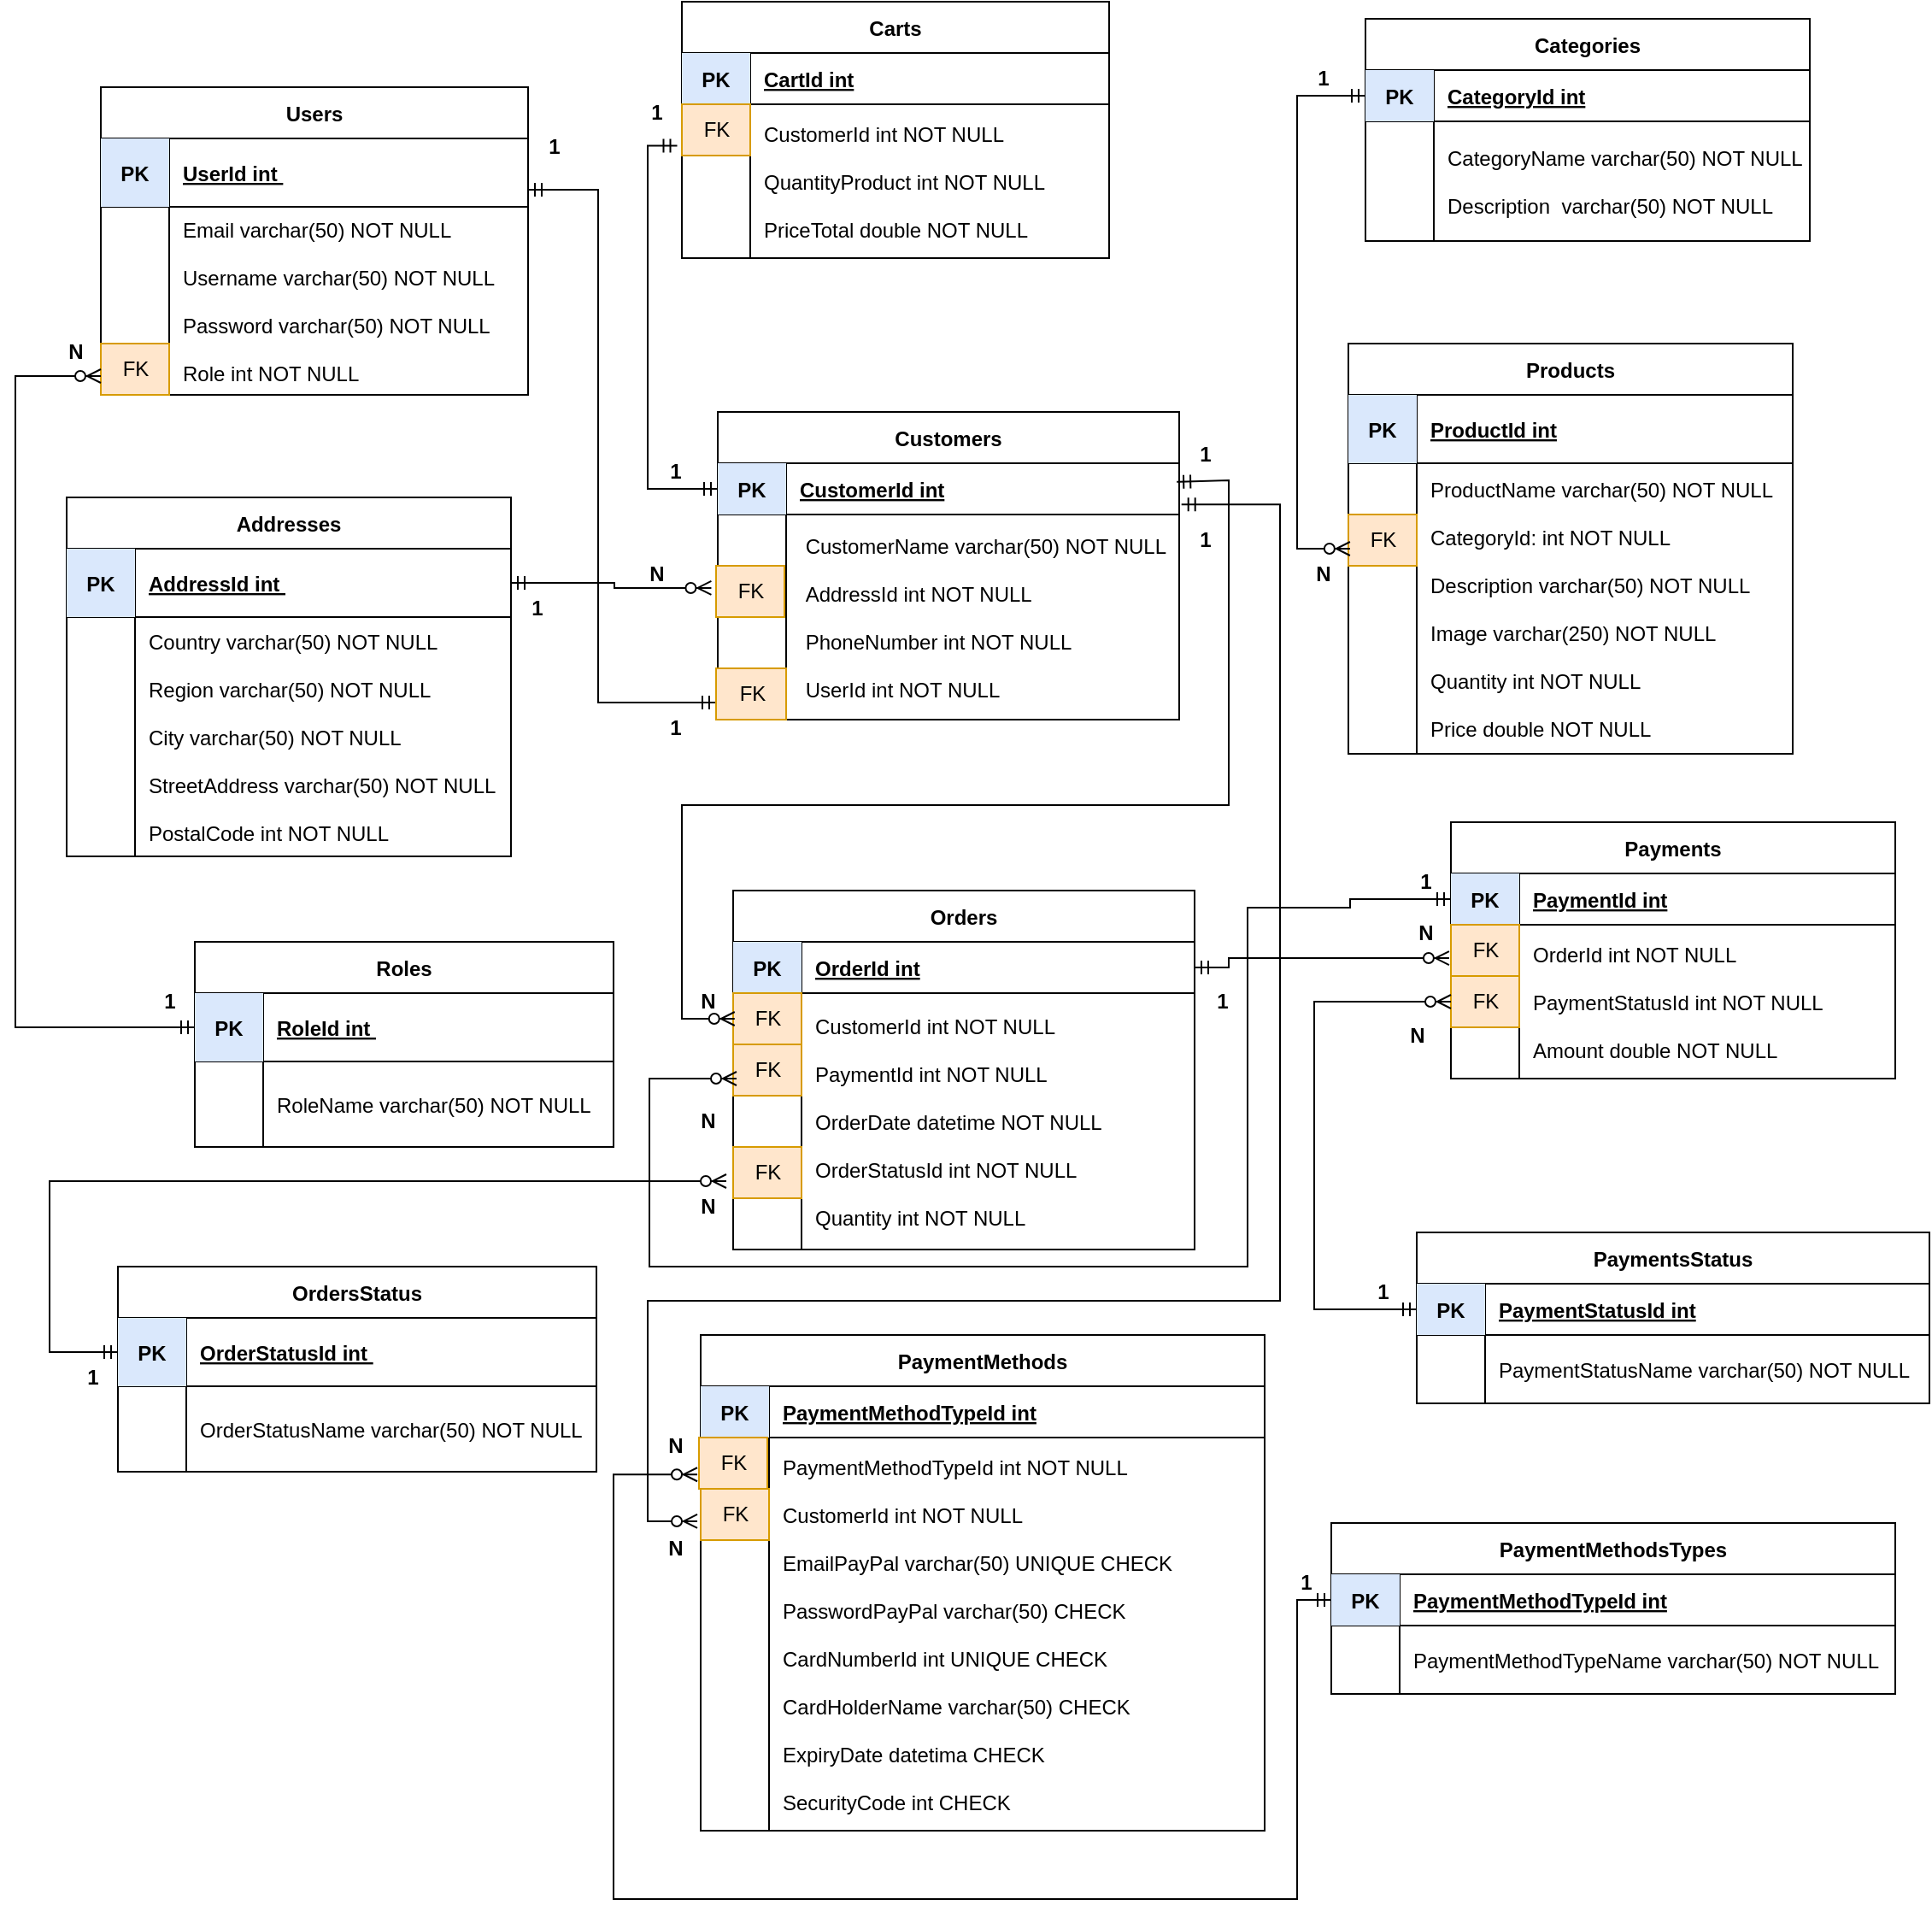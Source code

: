 <mxfile version="24.6.4" type="device">
  <diagram id="R2lEEEUBdFMjLlhIrx00" name="Page-1">
    <mxGraphModel dx="1050" dy="629" grid="1" gridSize="10" guides="1" tooltips="1" connect="1" arrows="1" fold="1" page="1" pageScale="1" pageWidth="850" pageHeight="1100" math="0" shadow="0" extFonts="Permanent Marker^https://fonts.googleapis.com/css?family=Permanent+Marker">
      <root>
        <mxCell id="0" />
        <mxCell id="1" parent="0" />
        <mxCell id="C-vyLk0tnHw3VtMMgP7b-2" value="Carts" style="shape=table;startSize=30;container=1;collapsible=1;childLayout=tableLayout;fixedRows=1;rowLines=0;fontStyle=1;align=center;resizeLast=1;" parent="1" vertex="1">
          <mxGeometry x="450" y="120" width="250" height="150" as="geometry" />
        </mxCell>
        <mxCell id="C-vyLk0tnHw3VtMMgP7b-3" value="" style="shape=partialRectangle;collapsible=0;dropTarget=0;pointerEvents=0;fillColor=none;points=[[0,0.5],[1,0.5]];portConstraint=eastwest;top=0;left=0;right=0;bottom=1;" parent="C-vyLk0tnHw3VtMMgP7b-2" vertex="1">
          <mxGeometry y="30" width="250" height="30" as="geometry" />
        </mxCell>
        <mxCell id="C-vyLk0tnHw3VtMMgP7b-4" value="PK" style="shape=partialRectangle;overflow=hidden;connectable=0;fillColor=#dae8fc;top=0;left=0;bottom=0;right=0;fontStyle=1;strokeColor=#6c8ebf;" parent="C-vyLk0tnHw3VtMMgP7b-3" vertex="1">
          <mxGeometry width="40" height="30" as="geometry">
            <mxRectangle width="40" height="30" as="alternateBounds" />
          </mxGeometry>
        </mxCell>
        <mxCell id="C-vyLk0tnHw3VtMMgP7b-5" value="CartId int" style="shape=partialRectangle;overflow=hidden;connectable=0;fillColor=none;top=0;left=0;bottom=0;right=0;align=left;spacingLeft=6;fontStyle=5;" parent="C-vyLk0tnHw3VtMMgP7b-3" vertex="1">
          <mxGeometry x="40" width="210" height="30" as="geometry">
            <mxRectangle width="210" height="30" as="alternateBounds" />
          </mxGeometry>
        </mxCell>
        <mxCell id="C-vyLk0tnHw3VtMMgP7b-9" value="" style="shape=partialRectangle;collapsible=0;dropTarget=0;pointerEvents=0;fillColor=none;points=[[0,0.5],[1,0.5]];portConstraint=eastwest;top=0;left=0;right=0;bottom=0;" parent="C-vyLk0tnHw3VtMMgP7b-2" vertex="1">
          <mxGeometry y="60" width="250" height="90" as="geometry" />
        </mxCell>
        <mxCell id="C-vyLk0tnHw3VtMMgP7b-10" value="" style="shape=partialRectangle;overflow=hidden;connectable=0;fillColor=none;top=0;left=0;bottom=0;right=0;" parent="C-vyLk0tnHw3VtMMgP7b-9" vertex="1">
          <mxGeometry width="40" height="90" as="geometry">
            <mxRectangle width="40" height="90" as="alternateBounds" />
          </mxGeometry>
        </mxCell>
        <mxCell id="C-vyLk0tnHw3VtMMgP7b-11" value="CustomerId int NOT NULL&#xa;&#xa;QuantityProduct int NOT NULL&#xa;&#xa;PriceTotal double NOT NULL" style="shape=partialRectangle;overflow=hidden;connectable=0;fillColor=none;top=0;left=0;bottom=0;right=0;align=left;spacingLeft=6;" parent="C-vyLk0tnHw3VtMMgP7b-9" vertex="1">
          <mxGeometry x="40" width="210" height="90" as="geometry">
            <mxRectangle width="210" height="90" as="alternateBounds" />
          </mxGeometry>
        </mxCell>
        <mxCell id="A0Pm9XfwY5P06-nTeu7w-6" value="Addresses" style="shape=table;startSize=30;container=1;collapsible=1;childLayout=tableLayout;fixedRows=1;rowLines=0;fontStyle=1;align=center;resizeLast=1;" parent="1" vertex="1">
          <mxGeometry x="90" y="410" width="260" height="210" as="geometry" />
        </mxCell>
        <mxCell id="A0Pm9XfwY5P06-nTeu7w-7" value="" style="shape=partialRectangle;collapsible=0;dropTarget=0;pointerEvents=0;fillColor=none;points=[[0,0.5],[1,0.5]];portConstraint=eastwest;top=0;left=0;right=0;bottom=1;" parent="A0Pm9XfwY5P06-nTeu7w-6" vertex="1">
          <mxGeometry y="30" width="260" height="40" as="geometry" />
        </mxCell>
        <mxCell id="A0Pm9XfwY5P06-nTeu7w-8" value="PK" style="shape=partialRectangle;overflow=hidden;connectable=0;fillColor=#dae8fc;top=0;left=0;bottom=0;right=0;fontStyle=1;strokeColor=#6c8ebf;" parent="A0Pm9XfwY5P06-nTeu7w-7" vertex="1">
          <mxGeometry width="40" height="40" as="geometry">
            <mxRectangle width="40" height="40" as="alternateBounds" />
          </mxGeometry>
        </mxCell>
        <mxCell id="A0Pm9XfwY5P06-nTeu7w-9" value="AddressId int " style="shape=partialRectangle;overflow=hidden;connectable=0;fillColor=none;top=0;left=0;bottom=0;right=0;align=left;spacingLeft=6;fontStyle=5;" parent="A0Pm9XfwY5P06-nTeu7w-7" vertex="1">
          <mxGeometry x="40" width="220" height="40" as="geometry">
            <mxRectangle width="220" height="40" as="alternateBounds" />
          </mxGeometry>
        </mxCell>
        <mxCell id="A0Pm9XfwY5P06-nTeu7w-10" value="" style="shape=partialRectangle;collapsible=0;dropTarget=0;pointerEvents=0;fillColor=none;points=[[0,0.5],[1,0.5]];portConstraint=eastwest;top=0;left=0;right=0;bottom=0;" parent="A0Pm9XfwY5P06-nTeu7w-6" vertex="1">
          <mxGeometry y="70" width="260" height="140" as="geometry" />
        </mxCell>
        <mxCell id="A0Pm9XfwY5P06-nTeu7w-11" value="" style="shape=partialRectangle;overflow=hidden;connectable=0;fillColor=none;top=0;left=0;bottom=0;right=0;" parent="A0Pm9XfwY5P06-nTeu7w-10" vertex="1">
          <mxGeometry width="40" height="140" as="geometry">
            <mxRectangle width="40" height="140" as="alternateBounds" />
          </mxGeometry>
        </mxCell>
        <mxCell id="A0Pm9XfwY5P06-nTeu7w-12" value="Country varchar(50) NOT NULL&#xa;&#xa;Region varchar(50) NOT NULL&#xa;&#xa;City varchar(50) NOT NULL&#xa;&#xa;StreetAddress varchar(50) NOT NULL&#xa;&#xa;PostalCode int NOT NULL" style="shape=partialRectangle;overflow=hidden;connectable=0;fillColor=none;top=0;left=0;bottom=0;right=0;align=left;spacingLeft=6;" parent="A0Pm9XfwY5P06-nTeu7w-10" vertex="1">
          <mxGeometry x="40" width="220" height="140" as="geometry">
            <mxRectangle width="220" height="140" as="alternateBounds" />
          </mxGeometry>
        </mxCell>
        <mxCell id="A0Pm9XfwY5P06-nTeu7w-13" value="Roles" style="shape=table;startSize=30;container=1;collapsible=1;childLayout=tableLayout;fixedRows=1;rowLines=0;fontStyle=1;align=center;resizeLast=1;" parent="1" vertex="1">
          <mxGeometry x="165" y="670" width="245" height="120" as="geometry" />
        </mxCell>
        <mxCell id="A0Pm9XfwY5P06-nTeu7w-14" value="" style="shape=partialRectangle;collapsible=0;dropTarget=0;pointerEvents=0;fillColor=none;points=[[0,0.5],[1,0.5]];portConstraint=eastwest;top=0;left=0;right=0;bottom=1;" parent="A0Pm9XfwY5P06-nTeu7w-13" vertex="1">
          <mxGeometry y="30" width="245" height="40" as="geometry" />
        </mxCell>
        <mxCell id="A0Pm9XfwY5P06-nTeu7w-15" value="PK" style="shape=partialRectangle;overflow=hidden;connectable=0;fillColor=#dae8fc;top=0;left=0;bottom=0;right=0;fontStyle=1;strokeColor=#6c8ebf;" parent="A0Pm9XfwY5P06-nTeu7w-14" vertex="1">
          <mxGeometry width="40" height="40" as="geometry">
            <mxRectangle width="40" height="40" as="alternateBounds" />
          </mxGeometry>
        </mxCell>
        <mxCell id="A0Pm9XfwY5P06-nTeu7w-16" value="RoleId int " style="shape=partialRectangle;overflow=hidden;connectable=0;fillColor=none;top=0;left=0;bottom=0;right=0;align=left;spacingLeft=6;fontStyle=5;" parent="A0Pm9XfwY5P06-nTeu7w-14" vertex="1">
          <mxGeometry x="40" width="205" height="40" as="geometry">
            <mxRectangle width="205" height="40" as="alternateBounds" />
          </mxGeometry>
        </mxCell>
        <mxCell id="A0Pm9XfwY5P06-nTeu7w-17" value="" style="shape=partialRectangle;collapsible=0;dropTarget=0;pointerEvents=0;fillColor=none;points=[[0,0.5],[1,0.5]];portConstraint=eastwest;top=0;left=0;right=0;bottom=0;" parent="A0Pm9XfwY5P06-nTeu7w-13" vertex="1">
          <mxGeometry y="70" width="245" height="50" as="geometry" />
        </mxCell>
        <mxCell id="A0Pm9XfwY5P06-nTeu7w-18" value="" style="shape=partialRectangle;overflow=hidden;connectable=0;fillColor=none;top=0;left=0;bottom=0;right=0;" parent="A0Pm9XfwY5P06-nTeu7w-17" vertex="1">
          <mxGeometry width="40" height="50" as="geometry">
            <mxRectangle width="40" height="50" as="alternateBounds" />
          </mxGeometry>
        </mxCell>
        <mxCell id="A0Pm9XfwY5P06-nTeu7w-19" value="RoleName varchar(50) NOT NULL" style="shape=partialRectangle;overflow=hidden;connectable=0;fillColor=none;top=0;left=0;bottom=0;right=0;align=left;spacingLeft=6;" parent="A0Pm9XfwY5P06-nTeu7w-17" vertex="1">
          <mxGeometry x="40" width="205" height="50" as="geometry">
            <mxRectangle width="205" height="50" as="alternateBounds" />
          </mxGeometry>
        </mxCell>
        <mxCell id="A0Pm9XfwY5P06-nTeu7w-20" value="OrdersStatus" style="shape=table;startSize=30;container=1;collapsible=1;childLayout=tableLayout;fixedRows=1;rowLines=0;fontStyle=1;align=center;resizeLast=1;" parent="1" vertex="1">
          <mxGeometry x="120" y="860" width="280" height="120" as="geometry" />
        </mxCell>
        <mxCell id="A0Pm9XfwY5P06-nTeu7w-21" value="" style="shape=partialRectangle;collapsible=0;dropTarget=0;pointerEvents=0;fillColor=none;points=[[0,0.5],[1,0.5]];portConstraint=eastwest;top=0;left=0;right=0;bottom=1;" parent="A0Pm9XfwY5P06-nTeu7w-20" vertex="1">
          <mxGeometry y="30" width="280" height="40" as="geometry" />
        </mxCell>
        <mxCell id="A0Pm9XfwY5P06-nTeu7w-22" value="PK" style="shape=partialRectangle;overflow=hidden;connectable=0;fillColor=#dae8fc;top=0;left=0;bottom=0;right=0;fontStyle=1;strokeColor=#6c8ebf;" parent="A0Pm9XfwY5P06-nTeu7w-21" vertex="1">
          <mxGeometry width="40" height="40" as="geometry">
            <mxRectangle width="40" height="40" as="alternateBounds" />
          </mxGeometry>
        </mxCell>
        <mxCell id="A0Pm9XfwY5P06-nTeu7w-23" value="OrderStatusId int " style="shape=partialRectangle;overflow=hidden;connectable=0;fillColor=none;top=0;left=0;bottom=0;right=0;align=left;spacingLeft=6;fontStyle=5;" parent="A0Pm9XfwY5P06-nTeu7w-21" vertex="1">
          <mxGeometry x="40" width="240" height="40" as="geometry">
            <mxRectangle width="240" height="40" as="alternateBounds" />
          </mxGeometry>
        </mxCell>
        <mxCell id="A0Pm9XfwY5P06-nTeu7w-24" value="" style="shape=partialRectangle;collapsible=0;dropTarget=0;pointerEvents=0;fillColor=none;points=[[0,0.5],[1,0.5]];portConstraint=eastwest;top=0;left=0;right=0;bottom=0;" parent="A0Pm9XfwY5P06-nTeu7w-20" vertex="1">
          <mxGeometry y="70" width="280" height="50" as="geometry" />
        </mxCell>
        <mxCell id="A0Pm9XfwY5P06-nTeu7w-25" value="" style="shape=partialRectangle;overflow=hidden;connectable=0;fillColor=none;top=0;left=0;bottom=0;right=0;" parent="A0Pm9XfwY5P06-nTeu7w-24" vertex="1">
          <mxGeometry width="40" height="50" as="geometry">
            <mxRectangle width="40" height="50" as="alternateBounds" />
          </mxGeometry>
        </mxCell>
        <mxCell id="A0Pm9XfwY5P06-nTeu7w-26" value="OrderStatusName varchar(50) NOT NULL" style="shape=partialRectangle;overflow=hidden;connectable=0;fillColor=none;top=0;left=0;bottom=0;right=0;align=left;spacingLeft=6;" parent="A0Pm9XfwY5P06-nTeu7w-24" vertex="1">
          <mxGeometry x="40" width="240" height="50" as="geometry">
            <mxRectangle width="240" height="50" as="alternateBounds" />
          </mxGeometry>
        </mxCell>
        <mxCell id="A0Pm9XfwY5P06-nTeu7w-35" value="FK" style="text;html=1;align=center;verticalAlign=middle;resizable=0;points=[];autosize=1;strokeColor=#d79b00;fillColor=#ffe6cc;movable=0;rotatable=0;deletable=0;editable=0;locked=1;connectable=0;" parent="1" vertex="1">
          <mxGeometry x="450" y="180" width="40" height="30" as="geometry" />
        </mxCell>
        <mxCell id="A0Pm9XfwY5P06-nTeu7w-57" value="Categories" style="shape=table;startSize=30;container=1;collapsible=1;childLayout=tableLayout;fixedRows=1;rowLines=0;fontStyle=1;align=center;resizeLast=1;" parent="1" vertex="1">
          <mxGeometry x="850" y="130" width="260" height="130" as="geometry" />
        </mxCell>
        <mxCell id="A0Pm9XfwY5P06-nTeu7w-58" value="" style="shape=partialRectangle;collapsible=0;dropTarget=0;pointerEvents=0;fillColor=none;points=[[0,0.5],[1,0.5]];portConstraint=eastwest;top=0;left=0;right=0;bottom=1;" parent="A0Pm9XfwY5P06-nTeu7w-57" vertex="1">
          <mxGeometry y="30" width="260" height="30" as="geometry" />
        </mxCell>
        <mxCell id="A0Pm9XfwY5P06-nTeu7w-59" value="PK" style="shape=partialRectangle;overflow=hidden;connectable=0;fillColor=#dae8fc;top=0;left=0;bottom=0;right=0;fontStyle=1;strokeColor=#6c8ebf;" parent="A0Pm9XfwY5P06-nTeu7w-58" vertex="1">
          <mxGeometry width="40" height="30" as="geometry">
            <mxRectangle width="40" height="30" as="alternateBounds" />
          </mxGeometry>
        </mxCell>
        <mxCell id="A0Pm9XfwY5P06-nTeu7w-60" value="CategoryId int" style="shape=partialRectangle;overflow=hidden;connectable=0;fillColor=none;top=0;left=0;bottom=0;right=0;align=left;spacingLeft=6;fontStyle=5;" parent="A0Pm9XfwY5P06-nTeu7w-58" vertex="1">
          <mxGeometry x="40" width="220" height="30" as="geometry">
            <mxRectangle width="220" height="30" as="alternateBounds" />
          </mxGeometry>
        </mxCell>
        <mxCell id="A0Pm9XfwY5P06-nTeu7w-61" value="" style="shape=partialRectangle;collapsible=0;dropTarget=0;pointerEvents=0;fillColor=none;points=[[0,0.5],[1,0.5]];portConstraint=eastwest;top=0;left=0;right=0;bottom=0;" parent="A0Pm9XfwY5P06-nTeu7w-57" vertex="1">
          <mxGeometry y="60" width="260" height="70" as="geometry" />
        </mxCell>
        <mxCell id="A0Pm9XfwY5P06-nTeu7w-62" value="" style="shape=partialRectangle;overflow=hidden;connectable=0;fillColor=none;top=0;left=0;bottom=0;right=0;" parent="A0Pm9XfwY5P06-nTeu7w-61" vertex="1">
          <mxGeometry width="40" height="70" as="geometry">
            <mxRectangle width="40" height="70" as="alternateBounds" />
          </mxGeometry>
        </mxCell>
        <mxCell id="A0Pm9XfwY5P06-nTeu7w-63" value="CategoryName varchar(50) NOT NULL&#xa;&#xa;Description  varchar(50) NOT NULL" style="shape=partialRectangle;overflow=hidden;connectable=0;fillColor=none;top=0;left=0;bottom=0;right=0;align=left;spacingLeft=6;" parent="A0Pm9XfwY5P06-nTeu7w-61" vertex="1">
          <mxGeometry x="40" width="220" height="70" as="geometry">
            <mxRectangle width="220" height="70" as="alternateBounds" />
          </mxGeometry>
        </mxCell>
        <mxCell id="A0Pm9XfwY5P06-nTeu7w-64" value="Products" style="shape=table;startSize=30;container=1;collapsible=1;childLayout=tableLayout;fixedRows=1;rowLines=0;fontStyle=1;align=center;resizeLast=1;" parent="1" vertex="1">
          <mxGeometry x="840" y="320" width="260" height="240" as="geometry" />
        </mxCell>
        <mxCell id="A0Pm9XfwY5P06-nTeu7w-65" value="" style="shape=partialRectangle;collapsible=0;dropTarget=0;pointerEvents=0;fillColor=none;points=[[0,0.5],[1,0.5]];portConstraint=eastwest;top=0;left=0;right=0;bottom=1;" parent="A0Pm9XfwY5P06-nTeu7w-64" vertex="1">
          <mxGeometry y="30" width="260" height="40" as="geometry" />
        </mxCell>
        <mxCell id="A0Pm9XfwY5P06-nTeu7w-66" value="PK" style="shape=partialRectangle;overflow=hidden;connectable=0;fillColor=#dae8fc;top=0;left=0;bottom=0;right=0;fontStyle=1;strokeColor=#6c8ebf;" parent="A0Pm9XfwY5P06-nTeu7w-65" vertex="1">
          <mxGeometry width="40" height="40" as="geometry">
            <mxRectangle width="40" height="40" as="alternateBounds" />
          </mxGeometry>
        </mxCell>
        <mxCell id="A0Pm9XfwY5P06-nTeu7w-67" value="ProductId int" style="shape=partialRectangle;overflow=hidden;connectable=0;fillColor=none;top=0;left=0;bottom=0;right=0;align=left;spacingLeft=6;fontStyle=5;" parent="A0Pm9XfwY5P06-nTeu7w-65" vertex="1">
          <mxGeometry x="40" width="220" height="40" as="geometry">
            <mxRectangle width="220" height="40" as="alternateBounds" />
          </mxGeometry>
        </mxCell>
        <mxCell id="A0Pm9XfwY5P06-nTeu7w-68" value="" style="shape=partialRectangle;collapsible=0;dropTarget=0;pointerEvents=0;fillColor=none;points=[[0,0.5],[1,0.5]];portConstraint=eastwest;top=0;left=0;right=0;bottom=0;" parent="A0Pm9XfwY5P06-nTeu7w-64" vertex="1">
          <mxGeometry y="70" width="260" height="170" as="geometry" />
        </mxCell>
        <mxCell id="A0Pm9XfwY5P06-nTeu7w-69" value="" style="shape=partialRectangle;overflow=hidden;connectable=0;fillColor=none;top=0;left=0;bottom=0;right=0;" parent="A0Pm9XfwY5P06-nTeu7w-68" vertex="1">
          <mxGeometry width="40" height="170" as="geometry">
            <mxRectangle width="40" height="170" as="alternateBounds" />
          </mxGeometry>
        </mxCell>
        <mxCell id="A0Pm9XfwY5P06-nTeu7w-70" value="ProductName varchar(50) NOT NULL&#xa;&#xa;CategoryId: int NOT NULL&#xa;&#xa;Description varchar(50) NOT NULL&#xa;&#xa;Image varchar(250) NOT NULL&#xa;&#xa;Quantity int NOT NULL&#xa;&#xa;Price double NOT NULL" style="shape=partialRectangle;overflow=hidden;connectable=0;fillColor=none;top=0;left=0;bottom=0;right=0;align=left;spacingLeft=6;" parent="A0Pm9XfwY5P06-nTeu7w-68" vertex="1">
          <mxGeometry x="40" width="220" height="170" as="geometry">
            <mxRectangle width="220" height="170" as="alternateBounds" />
          </mxGeometry>
        </mxCell>
        <mxCell id="A0Pm9XfwY5P06-nTeu7w-71" value="FK" style="text;html=1;align=center;verticalAlign=middle;resizable=0;points=[];autosize=1;strokeColor=#d79b00;fillColor=#ffe6cc;movable=0;rotatable=0;deletable=0;editable=0;locked=1;connectable=0;" parent="1" vertex="1">
          <mxGeometry x="840" y="420" width="40" height="30" as="geometry" />
        </mxCell>
        <mxCell id="A0Pm9XfwY5P06-nTeu7w-72" value="Payments" style="shape=table;startSize=30;container=1;collapsible=1;childLayout=tableLayout;fixedRows=1;rowLines=0;fontStyle=1;align=center;resizeLast=1;" parent="1" vertex="1">
          <mxGeometry x="900" y="600" width="260" height="150" as="geometry" />
        </mxCell>
        <mxCell id="A0Pm9XfwY5P06-nTeu7w-73" value="" style="shape=partialRectangle;collapsible=0;dropTarget=0;pointerEvents=0;fillColor=none;points=[[0,0.5],[1,0.5]];portConstraint=eastwest;top=0;left=0;right=0;bottom=1;" parent="A0Pm9XfwY5P06-nTeu7w-72" vertex="1">
          <mxGeometry y="30" width="260" height="30" as="geometry" />
        </mxCell>
        <mxCell id="A0Pm9XfwY5P06-nTeu7w-74" value="PK" style="shape=partialRectangle;overflow=hidden;connectable=0;fillColor=#dae8fc;top=0;left=0;bottom=0;right=0;fontStyle=1;strokeColor=#6c8ebf;" parent="A0Pm9XfwY5P06-nTeu7w-73" vertex="1">
          <mxGeometry width="40" height="30" as="geometry">
            <mxRectangle width="40" height="30" as="alternateBounds" />
          </mxGeometry>
        </mxCell>
        <mxCell id="A0Pm9XfwY5P06-nTeu7w-75" value="PaymentId int" style="shape=partialRectangle;overflow=hidden;connectable=0;fillColor=none;top=0;left=0;bottom=0;right=0;align=left;spacingLeft=6;fontStyle=5;" parent="A0Pm9XfwY5P06-nTeu7w-73" vertex="1">
          <mxGeometry x="40" width="220" height="30" as="geometry">
            <mxRectangle width="220" height="30" as="alternateBounds" />
          </mxGeometry>
        </mxCell>
        <mxCell id="A0Pm9XfwY5P06-nTeu7w-76" value="" style="shape=partialRectangle;collapsible=0;dropTarget=0;pointerEvents=0;fillColor=none;points=[[0,0.5],[1,0.5]];portConstraint=eastwest;top=0;left=0;right=0;bottom=0;" parent="A0Pm9XfwY5P06-nTeu7w-72" vertex="1">
          <mxGeometry y="60" width="260" height="90" as="geometry" />
        </mxCell>
        <mxCell id="A0Pm9XfwY5P06-nTeu7w-77" value="" style="shape=partialRectangle;overflow=hidden;connectable=0;fillColor=none;top=0;left=0;bottom=0;right=0;" parent="A0Pm9XfwY5P06-nTeu7w-76" vertex="1">
          <mxGeometry width="40" height="90" as="geometry">
            <mxRectangle width="40" height="90" as="alternateBounds" />
          </mxGeometry>
        </mxCell>
        <mxCell id="A0Pm9XfwY5P06-nTeu7w-78" value="OrderId int NOT NULL&#xa;&#xa;PaymentStatusId int NOT NULL&#xa;&#xa;Amount double NOT NULL" style="shape=partialRectangle;overflow=hidden;connectable=0;fillColor=none;top=0;left=0;bottom=0;right=0;align=left;spacingLeft=6;" parent="A0Pm9XfwY5P06-nTeu7w-76" vertex="1">
          <mxGeometry x="40" width="220" height="90" as="geometry">
            <mxRectangle width="220" height="90" as="alternateBounds" />
          </mxGeometry>
        </mxCell>
        <mxCell id="A0Pm9XfwY5P06-nTeu7w-79" value="FK" style="text;html=1;align=center;verticalAlign=middle;resizable=1;points=[];autosize=1;strokeColor=#d79b00;fillColor=#ffe6cc;movable=1;rotatable=1;deletable=1;editable=1;locked=0;connectable=1;" parent="1" vertex="1">
          <mxGeometry x="900" y="660" width="40" height="30" as="geometry" />
        </mxCell>
        <mxCell id="A0Pm9XfwY5P06-nTeu7w-80" value="FK" style="text;html=1;align=center;verticalAlign=middle;resizable=1;points=[];autosize=1;strokeColor=#d79b00;fillColor=#ffe6cc;movable=1;rotatable=1;deletable=1;editable=1;locked=0;connectable=1;" parent="1" vertex="1">
          <mxGeometry x="900" y="690" width="40" height="30" as="geometry" />
        </mxCell>
        <mxCell id="A0Pm9XfwY5P06-nTeu7w-82" value="PaymentsStatus" style="shape=table;startSize=30;container=1;collapsible=1;childLayout=tableLayout;fixedRows=1;rowLines=0;fontStyle=1;align=center;resizeLast=1;" parent="1" vertex="1">
          <mxGeometry x="880" y="840" width="300" height="100" as="geometry" />
        </mxCell>
        <mxCell id="A0Pm9XfwY5P06-nTeu7w-83" value="" style="shape=partialRectangle;collapsible=0;dropTarget=0;pointerEvents=0;fillColor=none;points=[[0,0.5],[1,0.5]];portConstraint=eastwest;top=0;left=0;right=0;bottom=1;" parent="A0Pm9XfwY5P06-nTeu7w-82" vertex="1">
          <mxGeometry y="30" width="300" height="30" as="geometry" />
        </mxCell>
        <mxCell id="A0Pm9XfwY5P06-nTeu7w-84" value="PK" style="shape=partialRectangle;overflow=hidden;connectable=0;fillColor=#dae8fc;top=0;left=0;bottom=0;right=0;fontStyle=1;strokeColor=#6c8ebf;" parent="A0Pm9XfwY5P06-nTeu7w-83" vertex="1">
          <mxGeometry width="40" height="30" as="geometry">
            <mxRectangle width="40" height="30" as="alternateBounds" />
          </mxGeometry>
        </mxCell>
        <mxCell id="A0Pm9XfwY5P06-nTeu7w-85" value="PaymentStatusId int" style="shape=partialRectangle;overflow=hidden;connectable=0;fillColor=none;top=0;left=0;bottom=0;right=0;align=left;spacingLeft=6;fontStyle=5;" parent="A0Pm9XfwY5P06-nTeu7w-83" vertex="1">
          <mxGeometry x="40" width="260" height="30" as="geometry">
            <mxRectangle width="260" height="30" as="alternateBounds" />
          </mxGeometry>
        </mxCell>
        <mxCell id="A0Pm9XfwY5P06-nTeu7w-86" value="" style="shape=partialRectangle;collapsible=0;dropTarget=0;pointerEvents=0;fillColor=none;points=[[0,0.5],[1,0.5]];portConstraint=eastwest;top=0;left=0;right=0;bottom=0;" parent="A0Pm9XfwY5P06-nTeu7w-82" vertex="1">
          <mxGeometry y="60" width="300" height="40" as="geometry" />
        </mxCell>
        <mxCell id="A0Pm9XfwY5P06-nTeu7w-87" value="" style="shape=partialRectangle;overflow=hidden;connectable=0;fillColor=none;top=0;left=0;bottom=0;right=0;" parent="A0Pm9XfwY5P06-nTeu7w-86" vertex="1">
          <mxGeometry width="40" height="40" as="geometry">
            <mxRectangle width="40" height="40" as="alternateBounds" />
          </mxGeometry>
        </mxCell>
        <mxCell id="A0Pm9XfwY5P06-nTeu7w-88" value="PaymentStatusName varchar(50) NOT NULL" style="shape=partialRectangle;overflow=hidden;connectable=0;fillColor=none;top=0;left=0;bottom=0;right=0;align=left;spacingLeft=6;" parent="A0Pm9XfwY5P06-nTeu7w-86" vertex="1">
          <mxGeometry x="40" width="260" height="40" as="geometry">
            <mxRectangle width="260" height="40" as="alternateBounds" />
          </mxGeometry>
        </mxCell>
        <mxCell id="A0Pm9XfwY5P06-nTeu7w-96" value="PaymentMethodsTypes" style="shape=table;startSize=30;container=1;collapsible=1;childLayout=tableLayout;fixedRows=1;rowLines=0;fontStyle=1;align=center;resizeLast=1;" parent="1" vertex="1">
          <mxGeometry x="830" y="1010" width="330" height="100" as="geometry" />
        </mxCell>
        <mxCell id="A0Pm9XfwY5P06-nTeu7w-97" value="" style="shape=partialRectangle;collapsible=0;dropTarget=0;pointerEvents=0;fillColor=none;points=[[0,0.5],[1,0.5]];portConstraint=eastwest;top=0;left=0;right=0;bottom=1;" parent="A0Pm9XfwY5P06-nTeu7w-96" vertex="1">
          <mxGeometry y="30" width="330" height="30" as="geometry" />
        </mxCell>
        <mxCell id="A0Pm9XfwY5P06-nTeu7w-98" value="PK" style="shape=partialRectangle;overflow=hidden;connectable=0;fillColor=#dae8fc;top=0;left=0;bottom=0;right=0;fontStyle=1;strokeColor=#6c8ebf;" parent="A0Pm9XfwY5P06-nTeu7w-97" vertex="1">
          <mxGeometry width="40" height="30" as="geometry">
            <mxRectangle width="40" height="30" as="alternateBounds" />
          </mxGeometry>
        </mxCell>
        <mxCell id="A0Pm9XfwY5P06-nTeu7w-99" value="PaymentMethodTypeId int" style="shape=partialRectangle;overflow=hidden;connectable=0;fillColor=none;top=0;left=0;bottom=0;right=0;align=left;spacingLeft=6;fontStyle=5;" parent="A0Pm9XfwY5P06-nTeu7w-97" vertex="1">
          <mxGeometry x="40" width="290" height="30" as="geometry">
            <mxRectangle width="290" height="30" as="alternateBounds" />
          </mxGeometry>
        </mxCell>
        <mxCell id="A0Pm9XfwY5P06-nTeu7w-100" value="" style="shape=partialRectangle;collapsible=0;dropTarget=0;pointerEvents=0;fillColor=none;points=[[0,0.5],[1,0.5]];portConstraint=eastwest;top=0;left=0;right=0;bottom=0;" parent="A0Pm9XfwY5P06-nTeu7w-96" vertex="1">
          <mxGeometry y="60" width="330" height="40" as="geometry" />
        </mxCell>
        <mxCell id="A0Pm9XfwY5P06-nTeu7w-101" value="" style="shape=partialRectangle;overflow=hidden;connectable=0;fillColor=none;top=0;left=0;bottom=0;right=0;" parent="A0Pm9XfwY5P06-nTeu7w-100" vertex="1">
          <mxGeometry width="40" height="40" as="geometry">
            <mxRectangle width="40" height="40" as="alternateBounds" />
          </mxGeometry>
        </mxCell>
        <mxCell id="A0Pm9XfwY5P06-nTeu7w-102" value="PaymentMethodTypeName varchar(50) NOT NULL" style="shape=partialRectangle;overflow=hidden;connectable=0;fillColor=none;top=0;left=0;bottom=0;right=0;align=left;spacingLeft=6;" parent="A0Pm9XfwY5P06-nTeu7w-100" vertex="1">
          <mxGeometry x="40" width="290" height="40" as="geometry">
            <mxRectangle width="290" height="40" as="alternateBounds" />
          </mxGeometry>
        </mxCell>
        <mxCell id="A0Pm9XfwY5P06-nTeu7w-103" value="PaymentMethods" style="shape=table;startSize=30;container=1;collapsible=1;childLayout=tableLayout;fixedRows=1;rowLines=0;fontStyle=1;align=center;resizeLast=1;" parent="1" vertex="1">
          <mxGeometry x="461" y="900" width="330" height="290" as="geometry" />
        </mxCell>
        <mxCell id="A0Pm9XfwY5P06-nTeu7w-104" value="" style="shape=partialRectangle;collapsible=0;dropTarget=0;pointerEvents=0;fillColor=none;points=[[0,0.5],[1,0.5]];portConstraint=eastwest;top=0;left=0;right=0;bottom=1;" parent="A0Pm9XfwY5P06-nTeu7w-103" vertex="1">
          <mxGeometry y="30" width="330" height="30" as="geometry" />
        </mxCell>
        <mxCell id="A0Pm9XfwY5P06-nTeu7w-105" value="PK" style="shape=partialRectangle;overflow=hidden;connectable=0;fillColor=#dae8fc;top=0;left=0;bottom=0;right=0;fontStyle=1;strokeColor=#6c8ebf;" parent="A0Pm9XfwY5P06-nTeu7w-104" vertex="1">
          <mxGeometry width="40" height="30" as="geometry">
            <mxRectangle width="40" height="30" as="alternateBounds" />
          </mxGeometry>
        </mxCell>
        <mxCell id="A0Pm9XfwY5P06-nTeu7w-106" value="PaymentMethodTypeId int" style="shape=partialRectangle;overflow=hidden;connectable=0;fillColor=none;top=0;left=0;bottom=0;right=0;align=left;spacingLeft=6;fontStyle=5;" parent="A0Pm9XfwY5P06-nTeu7w-104" vertex="1">
          <mxGeometry x="40" width="290" height="30" as="geometry">
            <mxRectangle width="290" height="30" as="alternateBounds" />
          </mxGeometry>
        </mxCell>
        <mxCell id="A0Pm9XfwY5P06-nTeu7w-107" value="" style="shape=partialRectangle;collapsible=0;dropTarget=0;pointerEvents=0;fillColor=none;points=[[0,0.5],[1,0.5]];portConstraint=eastwest;top=0;left=0;right=0;bottom=0;" parent="A0Pm9XfwY5P06-nTeu7w-103" vertex="1">
          <mxGeometry y="60" width="330" height="230" as="geometry" />
        </mxCell>
        <mxCell id="A0Pm9XfwY5P06-nTeu7w-108" value="" style="shape=partialRectangle;overflow=hidden;connectable=0;fillColor=none;top=0;left=0;bottom=0;right=0;" parent="A0Pm9XfwY5P06-nTeu7w-107" vertex="1">
          <mxGeometry width="40" height="230" as="geometry">
            <mxRectangle width="40" height="230" as="alternateBounds" />
          </mxGeometry>
        </mxCell>
        <mxCell id="A0Pm9XfwY5P06-nTeu7w-109" value="PaymentMethodTypeId int NOT NULL&#xa;&#xa;CustomerId int NOT NULL&#xa;&#xa;EmailPayPal varchar(50) UNIQUE CHECK&#xa;&#xa;PasswordPayPal varchar(50) CHECK&#xa;&#xa;CardNumberId int UNIQUE CHECK&#xa;&#xa;CardHolderName varchar(50) CHECK&#xa;&#xa;ExpiryDate datetima CHECK&#xa;&#xa;SecurityCode int CHECK" style="shape=partialRectangle;overflow=hidden;connectable=0;fillColor=none;top=0;left=0;bottom=0;right=0;align=left;spacingLeft=6;fontStyle=0" parent="A0Pm9XfwY5P06-nTeu7w-107" vertex="1">
          <mxGeometry x="40" width="290" height="230" as="geometry">
            <mxRectangle width="290" height="230" as="alternateBounds" />
          </mxGeometry>
        </mxCell>
        <mxCell id="A0Pm9XfwY5P06-nTeu7w-110" value="FK" style="text;html=1;align=center;verticalAlign=middle;resizable=0;points=[];autosize=1;strokeColor=#d79b00;fillColor=#ffe6cc;movable=0;rotatable=0;deletable=0;editable=0;locked=1;connectable=0;" parent="1" vertex="1">
          <mxGeometry x="460" y="960" width="40" height="30" as="geometry" />
        </mxCell>
        <mxCell id="A0Pm9XfwY5P06-nTeu7w-115" value="&lt;b&gt;1&lt;/b&gt;" style="text;html=1;align=center;verticalAlign=middle;resizable=0;points=[];autosize=1;strokeColor=none;fillColor=none;" parent="1" vertex="1">
          <mxGeometry x="135" y="690" width="30" height="30" as="geometry" />
        </mxCell>
        <mxCell id="A0Pm9XfwY5P06-nTeu7w-116" value="&lt;b&gt;N&lt;/b&gt;" style="text;html=1;align=center;verticalAlign=middle;resizable=0;points=[];autosize=1;strokeColor=none;fillColor=none;" parent="1" vertex="1">
          <mxGeometry x="100" y="310" width="30" height="30" as="geometry" />
        </mxCell>
        <mxCell id="A0Pm9XfwY5P06-nTeu7w-124" value="&lt;b&gt;N&lt;/b&gt;" style="text;html=1;align=center;verticalAlign=middle;resizable=0;points=[];autosize=1;strokeColor=none;fillColor=none;" parent="1" vertex="1">
          <mxGeometry x="420" y="440" width="30" height="30" as="geometry" />
        </mxCell>
        <mxCell id="A0Pm9XfwY5P06-nTeu7w-125" value="" style="edgeStyle=orthogonalEdgeStyle;fontSize=12;html=1;endArrow=ERzeroToMany;startArrow=ERmandOne;rounded=0;entryX=-0.014;entryY=0.358;entryDx=0;entryDy=0;entryPerimeter=0;exitX=1;exitY=0.5;exitDx=0;exitDy=0;" parent="1" source="A0Pm9XfwY5P06-nTeu7w-7" target="C-vyLk0tnHw3VtMMgP7b-17" edge="1">
          <mxGeometry width="100" height="100" relative="1" as="geometry">
            <mxPoint x="350" y="460" as="sourcePoint" />
            <mxPoint x="447.81" y="466.81" as="targetPoint" />
          </mxGeometry>
        </mxCell>
        <mxCell id="A0Pm9XfwY5P06-nTeu7w-123" value="&lt;b&gt;1&lt;/b&gt;" style="text;html=1;align=center;verticalAlign=middle;resizable=0;points=[];autosize=1;strokeColor=none;fillColor=none;" parent="1" vertex="1">
          <mxGeometry x="350" y="460" width="30" height="30" as="geometry" />
        </mxCell>
        <mxCell id="A0Pm9XfwY5P06-nTeu7w-127" value="FK" style="text;html=1;align=center;verticalAlign=middle;resizable=0;points=[];autosize=1;strokeColor=#d79b00;fillColor=#ffe6cc;movable=0;rotatable=0;deletable=0;editable=0;locked=1;connectable=0;" parent="1" vertex="1">
          <mxGeometry x="461" y="990" width="40" height="30" as="geometry" />
        </mxCell>
        <mxCell id="A0Pm9XfwY5P06-nTeu7w-128" value="" style="edgeStyle=orthogonalEdgeStyle;fontSize=12;html=1;endArrow=ERmandOne;startArrow=ERmandOne;rounded=0;entryX=-0.011;entryY=0.27;entryDx=0;entryDy=0;entryPerimeter=0;exitX=0;exitY=0.5;exitDx=0;exitDy=0;" parent="1" source="C-vyLk0tnHw3VtMMgP7b-14" target="C-vyLk0tnHw3VtMMgP7b-9" edge="1">
          <mxGeometry width="100" height="100" relative="1" as="geometry">
            <mxPoint x="420" y="330" as="sourcePoint" />
            <mxPoint x="420" y="330" as="targetPoint" />
            <Array as="points">
              <mxPoint x="430" y="405" />
              <mxPoint x="430" y="204" />
            </Array>
          </mxGeometry>
        </mxCell>
        <mxCell id="A0Pm9XfwY5P06-nTeu7w-129" value="&lt;b&gt;1&lt;/b&gt;" style="text;html=1;align=center;verticalAlign=middle;resizable=0;points=[];autosize=1;strokeColor=none;fillColor=none;" parent="1" vertex="1">
          <mxGeometry x="431" y="380" width="30" height="30" as="geometry" />
        </mxCell>
        <mxCell id="A0Pm9XfwY5P06-nTeu7w-131" value="&lt;b&gt;1&lt;/b&gt;" style="text;html=1;align=center;verticalAlign=middle;resizable=0;points=[];autosize=1;strokeColor=none;fillColor=none;" parent="1" vertex="1">
          <mxGeometry x="420" y="170" width="30" height="30" as="geometry" />
        </mxCell>
        <mxCell id="A0Pm9XfwY5P06-nTeu7w-132" value="" style="edgeStyle=orthogonalEdgeStyle;fontSize=12;html=1;endArrow=ERmandOne;startArrow=ERmandOne;rounded=0;" parent="1" edge="1">
          <mxGeometry width="100" height="100" relative="1" as="geometry">
            <mxPoint x="470" y="530" as="sourcePoint" />
            <mxPoint x="360" y="230" as="targetPoint" />
            <Array as="points">
              <mxPoint x="401" y="530" />
              <mxPoint x="401" y="230" />
            </Array>
          </mxGeometry>
        </mxCell>
        <mxCell id="A0Pm9XfwY5P06-nTeu7w-133" value="&lt;b&gt;1&lt;/b&gt;" style="text;html=1;align=center;verticalAlign=middle;resizable=0;points=[];autosize=1;strokeColor=none;fillColor=none;" parent="1" vertex="1">
          <mxGeometry x="431" y="530" width="30" height="30" as="geometry" />
        </mxCell>
        <mxCell id="A0Pm9XfwY5P06-nTeu7w-134" value="&lt;b&gt;1&lt;/b&gt;" style="text;html=1;align=center;verticalAlign=middle;resizable=0;points=[];autosize=1;strokeColor=none;fillColor=none;" parent="1" vertex="1">
          <mxGeometry x="360" y="190" width="30" height="30" as="geometry" />
        </mxCell>
        <mxCell id="A0Pm9XfwY5P06-nTeu7w-135" value="" style="group" parent="1" vertex="1" connectable="0">
          <mxGeometry x="480" y="640" width="271" height="210" as="geometry" />
        </mxCell>
        <mxCell id="A0Pm9XfwY5P06-nTeu7w-40" value="Orders" style="shape=table;startSize=30;container=1;collapsible=1;childLayout=tableLayout;fixedRows=1;rowLines=0;fontStyle=1;align=center;resizeLast=1;" parent="A0Pm9XfwY5P06-nTeu7w-135" vertex="1">
          <mxGeometry width="270" height="210" as="geometry" />
        </mxCell>
        <mxCell id="A0Pm9XfwY5P06-nTeu7w-41" value="" style="shape=partialRectangle;collapsible=0;dropTarget=0;pointerEvents=0;fillColor=none;points=[[0,0.5],[1,0.5]];portConstraint=eastwest;top=0;left=0;right=0;bottom=1;" parent="A0Pm9XfwY5P06-nTeu7w-40" vertex="1">
          <mxGeometry y="30" width="270" height="30" as="geometry" />
        </mxCell>
        <mxCell id="A0Pm9XfwY5P06-nTeu7w-42" value="PK" style="shape=partialRectangle;overflow=hidden;connectable=0;fillColor=#dae8fc;top=0;left=0;bottom=0;right=0;fontStyle=1;strokeColor=#6c8ebf;" parent="A0Pm9XfwY5P06-nTeu7w-41" vertex="1">
          <mxGeometry width="40" height="30" as="geometry">
            <mxRectangle width="40" height="30" as="alternateBounds" />
          </mxGeometry>
        </mxCell>
        <mxCell id="A0Pm9XfwY5P06-nTeu7w-43" value="OrderId int" style="shape=partialRectangle;overflow=hidden;connectable=0;fillColor=none;top=0;left=0;bottom=0;right=0;align=left;spacingLeft=6;fontStyle=5;" parent="A0Pm9XfwY5P06-nTeu7w-41" vertex="1">
          <mxGeometry x="40" width="230" height="30" as="geometry">
            <mxRectangle width="230" height="30" as="alternateBounds" />
          </mxGeometry>
        </mxCell>
        <mxCell id="A0Pm9XfwY5P06-nTeu7w-44" value="" style="shape=partialRectangle;collapsible=0;dropTarget=0;pointerEvents=0;fillColor=none;points=[[0,0.5],[1,0.5]];portConstraint=eastwest;top=0;left=0;right=0;bottom=0;" parent="A0Pm9XfwY5P06-nTeu7w-40" vertex="1">
          <mxGeometry y="60" width="270" height="150" as="geometry" />
        </mxCell>
        <mxCell id="A0Pm9XfwY5P06-nTeu7w-45" value="" style="shape=partialRectangle;overflow=hidden;connectable=0;fillColor=none;top=0;left=0;bottom=0;right=0;" parent="A0Pm9XfwY5P06-nTeu7w-44" vertex="1">
          <mxGeometry width="40" height="150" as="geometry">
            <mxRectangle width="40" height="150" as="alternateBounds" />
          </mxGeometry>
        </mxCell>
        <mxCell id="A0Pm9XfwY5P06-nTeu7w-46" value="CustomerId int NOT NULL&#xa;&#xa;PaymentId int NOT NULL&#xa;&#xa;OrderDate datetime NOT NULL&#xa;&#xa;OrderStatusId int NOT NULL&#xa;&#xa;Quantity int NOT NULL" style="shape=partialRectangle;overflow=hidden;connectable=0;fillColor=none;top=0;left=0;bottom=0;right=0;align=left;spacingLeft=6;" parent="A0Pm9XfwY5P06-nTeu7w-44" vertex="1">
          <mxGeometry x="40" width="230" height="150" as="geometry">
            <mxRectangle width="230" height="150" as="alternateBounds" />
          </mxGeometry>
        </mxCell>
        <mxCell id="A0Pm9XfwY5P06-nTeu7w-47" value="FK" style="text;html=1;align=center;verticalAlign=middle;resizable=0;points=[];autosize=1;strokeColor=#d79b00;fillColor=#ffe6cc;movable=0;rotatable=0;deletable=0;editable=0;locked=1;connectable=0;" parent="A0Pm9XfwY5P06-nTeu7w-135" vertex="1">
          <mxGeometry y="150" width="40" height="30" as="geometry" />
        </mxCell>
        <mxCell id="A0Pm9XfwY5P06-nTeu7w-48" value="FK" style="text;html=1;align=center;verticalAlign=middle;resizable=0;points=[];autosize=1;strokeColor=#d79b00;fillColor=#ffe6cc;movable=0;rotatable=0;deletable=0;editable=0;locked=1;connectable=0;" parent="A0Pm9XfwY5P06-nTeu7w-135" vertex="1">
          <mxGeometry y="90" width="40" height="30" as="geometry" />
        </mxCell>
        <mxCell id="A0Pm9XfwY5P06-nTeu7w-49" value="FK" style="text;html=1;align=center;verticalAlign=middle;resizable=0;points=[];autosize=1;strokeColor=#d79b00;fillColor=#ffe6cc;movable=0;rotatable=0;deletable=0;editable=0;locked=1;connectable=0;" parent="A0Pm9XfwY5P06-nTeu7w-135" vertex="1">
          <mxGeometry y="60" width="40" height="30" as="geometry" />
        </mxCell>
        <mxCell id="A0Pm9XfwY5P06-nTeu7w-136" value="" style="group" parent="1" vertex="1" connectable="0">
          <mxGeometry x="470" y="360" width="271" height="180" as="geometry" />
        </mxCell>
        <mxCell id="C-vyLk0tnHw3VtMMgP7b-13" value="Customers" style="shape=table;startSize=30;container=1;collapsible=1;childLayout=tableLayout;fixedRows=1;rowLines=0;fontStyle=1;align=center;resizeLast=1;" parent="A0Pm9XfwY5P06-nTeu7w-136" vertex="1">
          <mxGeometry x="1" width="270" height="180" as="geometry" />
        </mxCell>
        <mxCell id="C-vyLk0tnHw3VtMMgP7b-14" value="" style="shape=partialRectangle;collapsible=0;dropTarget=0;pointerEvents=0;fillColor=none;points=[[0,0.5],[1,0.5]];portConstraint=eastwest;top=0;left=0;right=0;bottom=1;" parent="C-vyLk0tnHw3VtMMgP7b-13" vertex="1">
          <mxGeometry y="30" width="270" height="30" as="geometry" />
        </mxCell>
        <mxCell id="C-vyLk0tnHw3VtMMgP7b-15" value="PK" style="shape=partialRectangle;overflow=hidden;connectable=0;fillColor=#dae8fc;top=0;left=0;bottom=0;right=0;fontStyle=1;strokeColor=#6c8ebf;" parent="C-vyLk0tnHw3VtMMgP7b-14" vertex="1">
          <mxGeometry width="40" height="30" as="geometry">
            <mxRectangle width="40" height="30" as="alternateBounds" />
          </mxGeometry>
        </mxCell>
        <mxCell id="C-vyLk0tnHw3VtMMgP7b-16" value="CustomerId int" style="shape=partialRectangle;overflow=hidden;connectable=0;fillColor=none;top=0;left=0;bottom=0;right=0;align=left;spacingLeft=6;fontStyle=5;" parent="C-vyLk0tnHw3VtMMgP7b-14" vertex="1">
          <mxGeometry x="40" width="230" height="30" as="geometry">
            <mxRectangle width="230" height="30" as="alternateBounds" />
          </mxGeometry>
        </mxCell>
        <mxCell id="C-vyLk0tnHw3VtMMgP7b-17" value="" style="shape=partialRectangle;collapsible=0;dropTarget=0;pointerEvents=0;fillColor=none;points=[[0,0.5],[1,0.5]];portConstraint=eastwest;top=0;left=0;right=0;bottom=0;" parent="C-vyLk0tnHw3VtMMgP7b-13" vertex="1">
          <mxGeometry y="60" width="270" height="120" as="geometry" />
        </mxCell>
        <mxCell id="C-vyLk0tnHw3VtMMgP7b-18" value="" style="shape=partialRectangle;overflow=hidden;connectable=0;fillColor=none;top=0;left=0;bottom=0;right=0;" parent="C-vyLk0tnHw3VtMMgP7b-17" vertex="1">
          <mxGeometry width="40" height="120" as="geometry">
            <mxRectangle width="40" height="120" as="alternateBounds" />
          </mxGeometry>
        </mxCell>
        <mxCell id="C-vyLk0tnHw3VtMMgP7b-19" value=" CustomerName varchar(50) NOT NULL&#xa;&#xa; AddressId int NOT NULL&#xa;&#xa; PhoneNumber int NOT NULL&#xa;&#xa; UserId int NOT NULL" style="shape=partialRectangle;overflow=hidden;connectable=0;fillColor=none;top=0;left=0;bottom=0;right=0;align=left;spacingLeft=6;" parent="C-vyLk0tnHw3VtMMgP7b-17" vertex="1">
          <mxGeometry x="40" width="230" height="120" as="geometry">
            <mxRectangle width="230" height="120" as="alternateBounds" />
          </mxGeometry>
        </mxCell>
        <mxCell id="A0Pm9XfwY5P06-nTeu7w-36" value="FK" style="text;html=1;align=center;verticalAlign=middle;resizable=0;points=[];autosize=1;strokeColor=#d79b00;fillColor=#ffe6cc;movable=0;rotatable=0;deletable=0;editable=0;locked=1;connectable=0;" parent="A0Pm9XfwY5P06-nTeu7w-136" vertex="1">
          <mxGeometry y="150" width="41" height="30" as="geometry" />
        </mxCell>
        <mxCell id="A0Pm9XfwY5P06-nTeu7w-39" value="FK" style="text;html=1;align=center;verticalAlign=middle;resizable=0;points=[];autosize=1;strokeColor=#d79b00;fillColor=#ffe6cc;movable=0;rotatable=0;deletable=0;editable=0;locked=1;connectable=0;" parent="A0Pm9XfwY5P06-nTeu7w-136" vertex="1">
          <mxGeometry y="90" width="40" height="30" as="geometry" />
        </mxCell>
        <mxCell id="A0Pm9XfwY5P06-nTeu7w-138" value="" style="group" parent="1" vertex="1" connectable="0">
          <mxGeometry x="110" y="170" width="250" height="180" as="geometry" />
        </mxCell>
        <mxCell id="C-vyLk0tnHw3VtMMgP7b-23" value="Users" style="shape=table;startSize=30;container=1;collapsible=1;childLayout=tableLayout;fixedRows=1;rowLines=0;fontStyle=1;align=center;resizeLast=1;" parent="A0Pm9XfwY5P06-nTeu7w-138" vertex="1">
          <mxGeometry width="250" height="180" as="geometry" />
        </mxCell>
        <mxCell id="C-vyLk0tnHw3VtMMgP7b-24" value="" style="shape=partialRectangle;collapsible=0;dropTarget=0;pointerEvents=0;fillColor=none;points=[[0,0.5],[1,0.5]];portConstraint=eastwest;top=0;left=0;right=0;bottom=1;" parent="C-vyLk0tnHw3VtMMgP7b-23" vertex="1">
          <mxGeometry y="30" width="250" height="40" as="geometry" />
        </mxCell>
        <mxCell id="C-vyLk0tnHw3VtMMgP7b-25" value="PK" style="shape=partialRectangle;overflow=hidden;connectable=0;fillColor=#dae8fc;top=0;left=0;bottom=0;right=0;fontStyle=1;strokeColor=#6c8ebf;" parent="C-vyLk0tnHw3VtMMgP7b-24" vertex="1">
          <mxGeometry width="40" height="40" as="geometry">
            <mxRectangle width="40" height="40" as="alternateBounds" />
          </mxGeometry>
        </mxCell>
        <mxCell id="C-vyLk0tnHw3VtMMgP7b-26" value="UserId int " style="shape=partialRectangle;overflow=hidden;connectable=0;fillColor=none;top=0;left=0;bottom=0;right=0;align=left;spacingLeft=6;fontStyle=5;" parent="C-vyLk0tnHw3VtMMgP7b-24" vertex="1">
          <mxGeometry x="40" width="210" height="40" as="geometry">
            <mxRectangle width="210" height="40" as="alternateBounds" />
          </mxGeometry>
        </mxCell>
        <mxCell id="C-vyLk0tnHw3VtMMgP7b-27" value="" style="shape=partialRectangle;collapsible=0;dropTarget=0;pointerEvents=0;fillColor=none;points=[[0,0.5],[1,0.5]];portConstraint=eastwest;top=0;left=0;right=0;bottom=0;" parent="C-vyLk0tnHw3VtMMgP7b-23" vertex="1">
          <mxGeometry y="70" width="250" height="110" as="geometry" />
        </mxCell>
        <mxCell id="C-vyLk0tnHw3VtMMgP7b-28" value="" style="shape=partialRectangle;overflow=hidden;connectable=0;fillColor=none;top=0;left=0;bottom=0;right=0;" parent="C-vyLk0tnHw3VtMMgP7b-27" vertex="1">
          <mxGeometry width="40" height="110" as="geometry">
            <mxRectangle width="40" height="110" as="alternateBounds" />
          </mxGeometry>
        </mxCell>
        <mxCell id="C-vyLk0tnHw3VtMMgP7b-29" value="Email varchar(50) NOT NULL&#xa;&#xa;Username varchar(50) NOT NULL&#xa;&#xa;Password varchar(50) NOT NULL&#xa;&#xa;Role int NOT NULL" style="shape=partialRectangle;overflow=hidden;connectable=0;fillColor=none;top=0;left=0;bottom=0;right=0;align=left;spacingLeft=6;" parent="C-vyLk0tnHw3VtMMgP7b-27" vertex="1">
          <mxGeometry x="40" width="210" height="110" as="geometry">
            <mxRectangle width="210" height="110" as="alternateBounds" />
          </mxGeometry>
        </mxCell>
        <mxCell id="A0Pm9XfwY5P06-nTeu7w-5" value="FK" style="text;html=1;align=center;verticalAlign=middle;resizable=0;points=[];autosize=1;strokeColor=#d79b00;fillColor=#ffe6cc;movable=0;rotatable=0;deletable=0;editable=0;locked=1;connectable=0;" parent="A0Pm9XfwY5P06-nTeu7w-138" vertex="1">
          <mxGeometry y="150" width="40" height="30" as="geometry" />
        </mxCell>
        <mxCell id="A0Pm9XfwY5P06-nTeu7w-140" value="" style="edgeStyle=orthogonalEdgeStyle;fontSize=12;html=1;endArrow=ERzeroToMany;startArrow=ERmandOne;rounded=0;exitX=0;exitY=0.5;exitDx=0;exitDy=0;" parent="1" source="A0Pm9XfwY5P06-nTeu7w-14" edge="1">
          <mxGeometry width="100" height="100" relative="1" as="geometry">
            <mxPoint x="540" y="410" as="sourcePoint" />
            <mxPoint x="110" y="339" as="targetPoint" />
            <Array as="points">
              <mxPoint x="60" y="720" />
              <mxPoint x="60" y="339" />
            </Array>
          </mxGeometry>
        </mxCell>
        <mxCell id="A0Pm9XfwY5P06-nTeu7w-141" value="&lt;b&gt;N&lt;/b&gt;" style="text;html=1;align=center;verticalAlign=middle;resizable=0;points=[];autosize=1;strokeColor=none;fillColor=none;" parent="1" vertex="1">
          <mxGeometry x="80" y="310" width="30" height="30" as="geometry" />
        </mxCell>
        <mxCell id="A0Pm9XfwY5P06-nTeu7w-142" value="" style="edgeStyle=orthogonalEdgeStyle;fontSize=12;html=1;endArrow=ERzeroToMany;startArrow=ERmandOne;rounded=0;exitX=0;exitY=0.5;exitDx=0;exitDy=0;" parent="1" source="A0Pm9XfwY5P06-nTeu7w-58" edge="1">
          <mxGeometry width="100" height="100" relative="1" as="geometry">
            <mxPoint x="740" y="350" as="sourcePoint" />
            <mxPoint x="840.94" y="440" as="targetPoint" />
            <Array as="points">
              <mxPoint x="810" y="175" />
              <mxPoint x="810" y="440" />
            </Array>
          </mxGeometry>
        </mxCell>
        <mxCell id="A0Pm9XfwY5P06-nTeu7w-143" value="&lt;b&gt;N&lt;/b&gt;" style="text;html=1;align=center;verticalAlign=middle;resizable=0;points=[];autosize=1;strokeColor=none;fillColor=none;" parent="1" vertex="1">
          <mxGeometry x="810" y="440" width="30" height="30" as="geometry" />
        </mxCell>
        <mxCell id="A0Pm9XfwY5P06-nTeu7w-144" value="&lt;b&gt;1&lt;/b&gt;" style="text;html=1;align=center;verticalAlign=middle;resizable=0;points=[];autosize=1;strokeColor=none;fillColor=none;" parent="1" vertex="1">
          <mxGeometry x="810" y="150" width="30" height="30" as="geometry" />
        </mxCell>
        <mxCell id="A0Pm9XfwY5P06-nTeu7w-146" value="" style="edgeStyle=orthogonalEdgeStyle;fontSize=12;html=1;endArrow=ERzeroToMany;startArrow=ERmandOne;rounded=0;exitX=-0.047;exitY=1.031;exitDx=0;exitDy=0;exitPerimeter=0;" parent="1" source="A0Pm9XfwY5P06-nTeu7w-162" edge="1">
          <mxGeometry width="100" height="100" relative="1" as="geometry">
            <mxPoint x="489.94" y="450" as="sourcePoint" />
            <mxPoint x="480.88" y="715" as="targetPoint" />
            <Array as="points">
              <mxPoint x="741" y="401" />
              <mxPoint x="770" y="400" />
              <mxPoint x="770" y="590" />
              <mxPoint x="450" y="590" />
              <mxPoint x="450" y="715" />
            </Array>
          </mxGeometry>
        </mxCell>
        <mxCell id="A0Pm9XfwY5P06-nTeu7w-147" value="&lt;b&gt;1&lt;/b&gt;" style="text;html=1;align=center;verticalAlign=middle;resizable=0;points=[];autosize=1;strokeColor=none;fillColor=none;" parent="1" vertex="1">
          <mxGeometry x="741" y="420" width="30" height="30" as="geometry" />
        </mxCell>
        <mxCell id="A0Pm9XfwY5P06-nTeu7w-148" value="&lt;b&gt;N&lt;/b&gt;" style="text;html=1;align=center;verticalAlign=middle;resizable=0;points=[];autosize=1;strokeColor=none;fillColor=none;" parent="1" vertex="1">
          <mxGeometry x="450" y="690" width="30" height="30" as="geometry" />
        </mxCell>
        <mxCell id="A0Pm9XfwY5P06-nTeu7w-153" value="" style="edgeStyle=orthogonalEdgeStyle;fontSize=12;html=1;endArrow=ERzeroToMany;startArrow=ERmandOne;rounded=0;exitX=0;exitY=0.5;exitDx=0;exitDy=0;" parent="1" source="A0Pm9XfwY5P06-nTeu7w-73" edge="1">
          <mxGeometry width="100" height="100" relative="1" as="geometry">
            <mxPoint x="850" y="660" as="sourcePoint" />
            <mxPoint x="482" y="750" as="targetPoint" />
            <Array as="points">
              <mxPoint x="841" y="645" />
              <mxPoint x="841" y="650" />
              <mxPoint x="781" y="650" />
              <mxPoint x="781" y="860" />
              <mxPoint x="431" y="860" />
              <mxPoint x="431" y="750" />
            </Array>
          </mxGeometry>
        </mxCell>
        <mxCell id="A0Pm9XfwY5P06-nTeu7w-154" value="&lt;b&gt;N&lt;/b&gt;" style="text;html=1;align=center;verticalAlign=middle;resizable=0;points=[];autosize=1;strokeColor=none;fillColor=none;" parent="1" vertex="1">
          <mxGeometry x="450" y="760" width="30" height="30" as="geometry" />
        </mxCell>
        <mxCell id="A0Pm9XfwY5P06-nTeu7w-155" value="&lt;b&gt;1&lt;/b&gt;" style="text;html=1;align=center;verticalAlign=middle;resizable=0;points=[];autosize=1;strokeColor=none;fillColor=none;" parent="1" vertex="1">
          <mxGeometry x="870" y="620" width="30" height="30" as="geometry" />
        </mxCell>
        <mxCell id="A0Pm9XfwY5P06-nTeu7w-157" value="" style="edgeStyle=orthogonalEdgeStyle;fontSize=12;html=1;endArrow=ERzeroToMany;startArrow=ERmandOne;rounded=0;exitX=0;exitY=0.5;exitDx=0;exitDy=0;" parent="1" source="A0Pm9XfwY5P06-nTeu7w-21" edge="1">
          <mxGeometry width="100" height="100" relative="1" as="geometry">
            <mxPoint x="484.97" y="550" as="sourcePoint" />
            <mxPoint x="476" y="810" as="targetPoint" />
            <Array as="points">
              <mxPoint x="80" y="910" />
              <mxPoint x="80" y="810" />
            </Array>
          </mxGeometry>
        </mxCell>
        <mxCell id="A0Pm9XfwY5P06-nTeu7w-158" value="&lt;b&gt;N&lt;/b&gt;" style="text;html=1;align=center;verticalAlign=middle;resizable=0;points=[];autosize=1;strokeColor=none;fillColor=none;" parent="1" vertex="1">
          <mxGeometry x="450" y="810" width="30" height="30" as="geometry" />
        </mxCell>
        <mxCell id="A0Pm9XfwY5P06-nTeu7w-159" value="&lt;b&gt;1&lt;/b&gt;" style="text;html=1;align=center;verticalAlign=middle;resizable=0;points=[];autosize=1;strokeColor=none;fillColor=none;" parent="1" vertex="1">
          <mxGeometry x="90" y="910" width="30" height="30" as="geometry" />
        </mxCell>
        <mxCell id="A0Pm9XfwY5P06-nTeu7w-161" value="" style="edgeStyle=orthogonalEdgeStyle;fontSize=12;html=1;endArrow=ERzeroToMany;startArrow=ERmandOne;rounded=0;exitX=1.005;exitY=0.804;exitDx=0;exitDy=0;exitPerimeter=0;entryX=-0.006;entryY=0.213;entryDx=0;entryDy=0;entryPerimeter=0;" parent="1" source="C-vyLk0tnHw3VtMMgP7b-14" target="A0Pm9XfwY5P06-nTeu7w-107" edge="1">
          <mxGeometry width="100" height="100" relative="1" as="geometry">
            <mxPoint x="751" y="415" as="sourcePoint" />
            <mxPoint x="430" y="950" as="targetPoint" />
            <Array as="points">
              <mxPoint x="800" y="414" />
              <mxPoint x="800" y="880" />
              <mxPoint x="430" y="880" />
              <mxPoint x="430" y="1009" />
            </Array>
          </mxGeometry>
        </mxCell>
        <mxCell id="A0Pm9XfwY5P06-nTeu7w-162" value="&lt;b&gt;1&lt;/b&gt;" style="text;html=1;align=center;verticalAlign=middle;resizable=0;points=[];autosize=1;strokeColor=none;fillColor=none;" parent="1" vertex="1">
          <mxGeometry x="741" y="370" width="30" height="30" as="geometry" />
        </mxCell>
        <mxCell id="A0Pm9XfwY5P06-nTeu7w-164" value="&lt;b&gt;N&lt;/b&gt;" style="text;html=1;align=center;verticalAlign=middle;resizable=0;points=[];autosize=1;strokeColor=none;fillColor=none;" parent="1" vertex="1">
          <mxGeometry x="431" y="1010" width="30" height="30" as="geometry" />
        </mxCell>
        <mxCell id="A0Pm9XfwY5P06-nTeu7w-165" value="" style="edgeStyle=orthogonalEdgeStyle;fontSize=12;html=1;endArrow=ERzeroToMany;startArrow=ERmandOne;rounded=0;exitX=0;exitY=0.5;exitDx=0;exitDy=0;entryX=-0.006;entryY=0.094;entryDx=0;entryDy=0;entryPerimeter=0;" parent="1" source="A0Pm9XfwY5P06-nTeu7w-97" target="A0Pm9XfwY5P06-nTeu7w-107" edge="1">
          <mxGeometry width="100" height="100" relative="1" as="geometry">
            <mxPoint x="800" y="1041" as="sourcePoint" />
            <mxPoint x="540.88" y="1355" as="targetPoint" />
            <Array as="points">
              <mxPoint x="810" y="1055" />
              <mxPoint x="810" y="1230" />
              <mxPoint x="410" y="1230" />
              <mxPoint x="410" y="982" />
            </Array>
          </mxGeometry>
        </mxCell>
        <mxCell id="A0Pm9XfwY5P06-nTeu7w-166" value="&lt;b&gt;N&lt;/b&gt;" style="text;html=1;align=center;verticalAlign=middle;resizable=0;points=[];autosize=1;strokeColor=none;fillColor=none;" parent="1" vertex="1">
          <mxGeometry x="431" y="950" width="30" height="30" as="geometry" />
        </mxCell>
        <mxCell id="A0Pm9XfwY5P06-nTeu7w-170" value="1" style="text;html=1;align=center;verticalAlign=middle;resizable=0;points=[];autosize=1;strokeColor=none;fillColor=none;fontStyle=1" parent="1" vertex="1">
          <mxGeometry x="800" y="1030" width="30" height="30" as="geometry" />
        </mxCell>
        <mxCell id="A0Pm9XfwY5P06-nTeu7w-174" value="" style="edgeStyle=orthogonalEdgeStyle;fontSize=12;html=1;endArrow=ERzeroToMany;startArrow=ERmandOne;rounded=0;exitX=0;exitY=0.5;exitDx=0;exitDy=0;entryX=0;entryY=0.5;entryDx=0;entryDy=0;" parent="1" source="A0Pm9XfwY5P06-nTeu7w-83" target="A0Pm9XfwY5P06-nTeu7w-76" edge="1">
          <mxGeometry width="100" height="100" relative="1" as="geometry">
            <mxPoint x="860" y="185" as="sourcePoint" />
            <mxPoint x="850.94" y="450" as="targetPoint" />
            <Array as="points">
              <mxPoint x="820" y="885" />
              <mxPoint x="820" y="705" />
            </Array>
          </mxGeometry>
        </mxCell>
        <mxCell id="A0Pm9XfwY5P06-nTeu7w-176" value="&lt;b&gt;1&lt;/b&gt;" style="text;html=1;align=center;verticalAlign=middle;resizable=0;points=[];autosize=1;strokeColor=none;fillColor=none;" parent="1" vertex="1">
          <mxGeometry x="845" y="860" width="30" height="30" as="geometry" />
        </mxCell>
        <mxCell id="A0Pm9XfwY5P06-nTeu7w-177" value="&lt;b&gt;N&lt;/b&gt;" style="text;html=1;align=center;verticalAlign=middle;resizable=0;points=[];autosize=1;strokeColor=none;fillColor=none;" parent="1" vertex="1">
          <mxGeometry x="865" y="710" width="30" height="30" as="geometry" />
        </mxCell>
        <mxCell id="A0Pm9XfwY5P06-nTeu7w-178" value="" style="edgeStyle=orthogonalEdgeStyle;fontSize=12;html=1;endArrow=ERzeroToMany;startArrow=ERmandOne;rounded=0;exitX=1;exitY=0.5;exitDx=0;exitDy=0;entryX=-0.004;entryY=0.217;entryDx=0;entryDy=0;entryPerimeter=0;" parent="1" source="A0Pm9XfwY5P06-nTeu7w-41" target="A0Pm9XfwY5P06-nTeu7w-76" edge="1">
          <mxGeometry width="100" height="100" relative="1" as="geometry">
            <mxPoint x="770" y="690" as="sourcePoint" />
            <mxPoint x="860" y="680" as="targetPoint" />
            <Array as="points">
              <mxPoint x="770" y="685" />
              <mxPoint x="770" y="679" />
            </Array>
          </mxGeometry>
        </mxCell>
        <mxCell id="A0Pm9XfwY5P06-nTeu7w-179" value="&lt;b&gt;N&lt;/b&gt;" style="text;html=1;align=center;verticalAlign=middle;resizable=0;points=[];autosize=1;strokeColor=none;fillColor=none;" parent="1" vertex="1">
          <mxGeometry x="870" y="650" width="30" height="30" as="geometry" />
        </mxCell>
        <mxCell id="A0Pm9XfwY5P06-nTeu7w-180" value="&lt;b&gt;1&lt;/b&gt;" style="text;html=1;align=center;verticalAlign=middle;resizable=0;points=[];autosize=1;strokeColor=none;fillColor=none;" parent="1" vertex="1">
          <mxGeometry x="751" y="690" width="30" height="30" as="geometry" />
        </mxCell>
      </root>
    </mxGraphModel>
  </diagram>
</mxfile>
